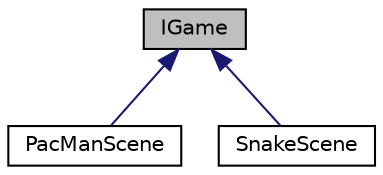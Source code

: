 digraph "IGame"
{
  edge [fontname="Helvetica",fontsize="10",labelfontname="Helvetica",labelfontsize="10"];
  node [fontname="Helvetica",fontsize="10",shape=record];
  Node0 [label="IGame",height=0.2,width=0.4,color="black", fillcolor="grey75", style="filled", fontcolor="black"];
  Node0 -> Node1 [dir="back",color="midnightblue",fontsize="10",style="solid",fontname="Helvetica"];
  Node1 [label="PacManScene",height=0.2,width=0.4,color="black", fillcolor="white", style="filled",URL="$class_pac_man_scene.html"];
  Node0 -> Node2 [dir="back",color="midnightblue",fontsize="10",style="solid",fontname="Helvetica"];
  Node2 [label="SnakeScene",height=0.2,width=0.4,color="black", fillcolor="white", style="filled",URL="$class_snake_scene.html"];
}
